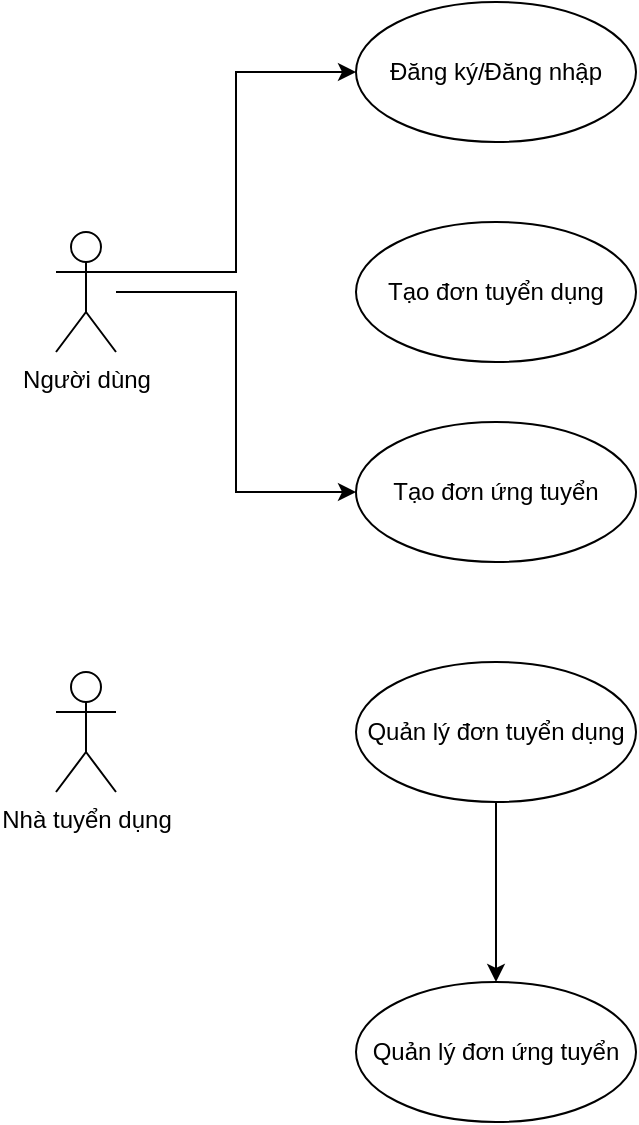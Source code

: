 <mxfile version="24.7.12">
  <diagram name="Page-1" id="zwhGvuFhXwCDQahis3kh">
    <mxGraphModel dx="1002" dy="567" grid="1" gridSize="10" guides="1" tooltips="1" connect="1" arrows="1" fold="1" page="1" pageScale="1" pageWidth="1654" pageHeight="2336" math="0" shadow="0">
      <root>
        <mxCell id="0" />
        <mxCell id="1" parent="0" />
        <mxCell id="H-ybQ5YfGoghg8FmdTn6-9" style="edgeStyle=orthogonalEdgeStyle;rounded=0;orthogonalLoop=1;jettySize=auto;html=1;exitX=1;exitY=0.333;exitDx=0;exitDy=0;exitPerimeter=0;entryX=0;entryY=0.5;entryDx=0;entryDy=0;" edge="1" parent="1" source="H-ybQ5YfGoghg8FmdTn6-1" target="H-ybQ5YfGoghg8FmdTn6-2">
          <mxGeometry relative="1" as="geometry" />
        </mxCell>
        <mxCell id="H-ybQ5YfGoghg8FmdTn6-10" style="edgeStyle=orthogonalEdgeStyle;rounded=0;orthogonalLoop=1;jettySize=auto;html=1;entryX=0;entryY=0.5;entryDx=0;entryDy=0;" edge="1" parent="1" source="H-ybQ5YfGoghg8FmdTn6-1" target="H-ybQ5YfGoghg8FmdTn6-4">
          <mxGeometry relative="1" as="geometry" />
        </mxCell>
        <mxCell id="H-ybQ5YfGoghg8FmdTn6-1" value="Người dùng&lt;div&gt;&lt;br&gt;&lt;/div&gt;" style="shape=umlActor;verticalLabelPosition=bottom;verticalAlign=top;html=1;" vertex="1" parent="1">
          <mxGeometry x="90" y="215" width="30" height="60" as="geometry" />
        </mxCell>
        <mxCell id="H-ybQ5YfGoghg8FmdTn6-2" value="Đăng ký/Đăng nhập" style="ellipse;whiteSpace=wrap;html=1;" vertex="1" parent="1">
          <mxGeometry x="240" y="100" width="140" height="70" as="geometry" />
        </mxCell>
        <mxCell id="H-ybQ5YfGoghg8FmdTn6-3" value="Tạo đơn tuyển dụng" style="ellipse;whiteSpace=wrap;html=1;" vertex="1" parent="1">
          <mxGeometry x="240" y="210" width="140" height="70" as="geometry" />
        </mxCell>
        <mxCell id="H-ybQ5YfGoghg8FmdTn6-4" value="Tạo đơn ứng tuyển" style="ellipse;whiteSpace=wrap;html=1;" vertex="1" parent="1">
          <mxGeometry x="240" y="310" width="140" height="70" as="geometry" />
        </mxCell>
        <mxCell id="H-ybQ5YfGoghg8FmdTn6-7" style="edgeStyle=orthogonalEdgeStyle;rounded=0;orthogonalLoop=1;jettySize=auto;html=1;" edge="1" parent="1" source="H-ybQ5YfGoghg8FmdTn6-5" target="H-ybQ5YfGoghg8FmdTn6-6">
          <mxGeometry relative="1" as="geometry" />
        </mxCell>
        <mxCell id="H-ybQ5YfGoghg8FmdTn6-5" value="Quản lý đơn tuyển dụng" style="ellipse;whiteSpace=wrap;html=1;" vertex="1" parent="1">
          <mxGeometry x="240" y="430" width="140" height="70" as="geometry" />
        </mxCell>
        <mxCell id="H-ybQ5YfGoghg8FmdTn6-6" value="Quản lý đơn ứng tuyển" style="ellipse;whiteSpace=wrap;html=1;" vertex="1" parent="1">
          <mxGeometry x="240" y="590" width="140" height="70" as="geometry" />
        </mxCell>
        <mxCell id="H-ybQ5YfGoghg8FmdTn6-8" value="Nhà tuyển dụng" style="shape=umlActor;verticalLabelPosition=bottom;verticalAlign=top;html=1;" vertex="1" parent="1">
          <mxGeometry x="90" y="435" width="30" height="60" as="geometry" />
        </mxCell>
      </root>
    </mxGraphModel>
  </diagram>
</mxfile>
